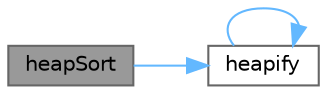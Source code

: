 digraph "heapSort"
{
 // LATEX_PDF_SIZE
  bgcolor="transparent";
  edge [fontname=Helvetica,fontsize=10,labelfontname=Helvetica,labelfontsize=10];
  node [fontname=Helvetica,fontsize=10,shape=box,height=0.2,width=0.4];
  rankdir="LR";
  Node1 [id="Node000001",label="heapSort",height=0.2,width=0.4,color="gray40", fillcolor="grey60", style="filled", fontcolor="black",tooltip="Heap Sort This function will sort an integer array by use of an Heap sort."];
  Node1 -> Node2 [id="edge3_Node000001_Node000002",color="steelblue1",style="solid",tooltip=" "];
  Node2 [id="Node000002",label="heapify",height=0.2,width=0.4,color="grey40", fillcolor="white", style="filled",URL="$main_8cpp.html#a590bdc7c45487a2d82ff73c7d2357d49",tooltip="Heapify This function will be the guts of the Heap sort."];
  Node2 -> Node2 [id="edge4_Node000002_Node000002",color="steelblue1",style="solid",tooltip=" "];
}
